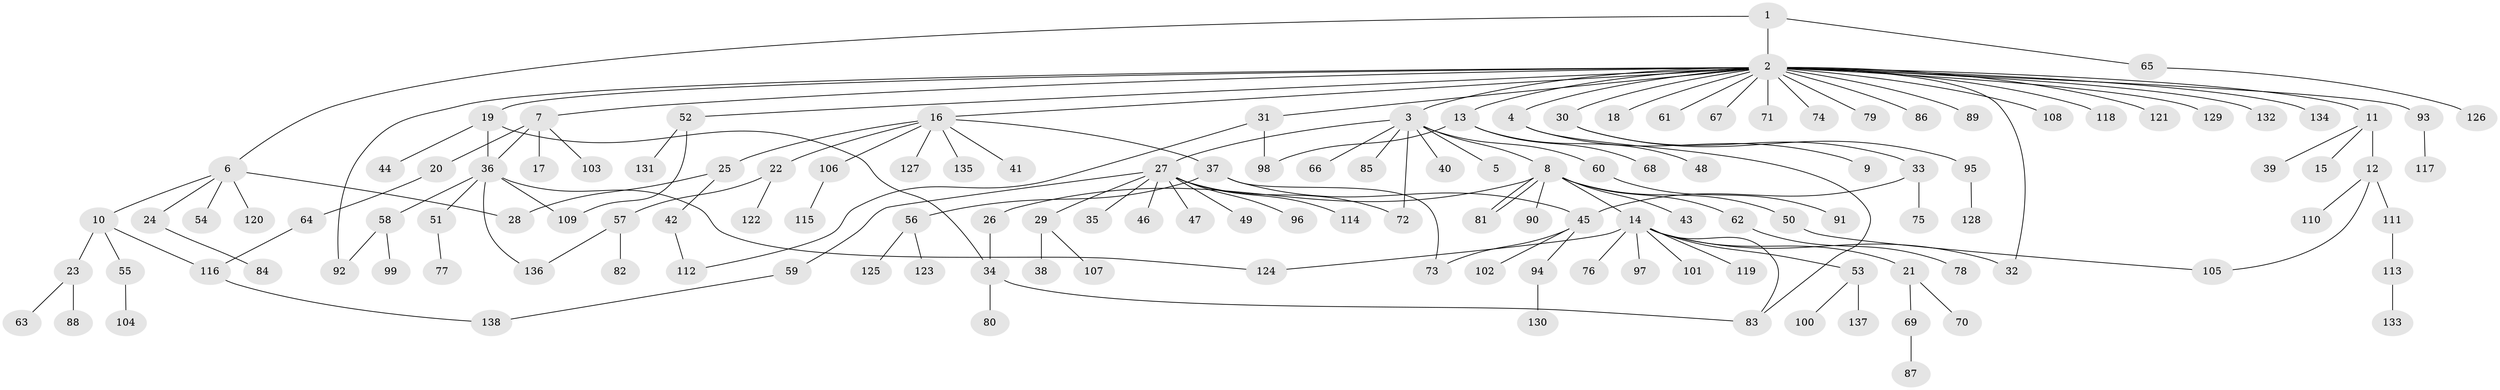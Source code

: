 // coarse degree distribution, {3: 0.0673076923076923, 29: 0.009615384615384616, 8: 0.009615384615384616, 2: 0.21153846153846154, 1: 0.5865384615384616, 5: 0.038461538461538464, 4: 0.028846153846153848, 7: 0.028846153846153848, 11: 0.019230769230769232}
// Generated by graph-tools (version 1.1) at 2025/41/03/06/25 10:41:45]
// undirected, 138 vertices, 156 edges
graph export_dot {
graph [start="1"]
  node [color=gray90,style=filled];
  1;
  2;
  3;
  4;
  5;
  6;
  7;
  8;
  9;
  10;
  11;
  12;
  13;
  14;
  15;
  16;
  17;
  18;
  19;
  20;
  21;
  22;
  23;
  24;
  25;
  26;
  27;
  28;
  29;
  30;
  31;
  32;
  33;
  34;
  35;
  36;
  37;
  38;
  39;
  40;
  41;
  42;
  43;
  44;
  45;
  46;
  47;
  48;
  49;
  50;
  51;
  52;
  53;
  54;
  55;
  56;
  57;
  58;
  59;
  60;
  61;
  62;
  63;
  64;
  65;
  66;
  67;
  68;
  69;
  70;
  71;
  72;
  73;
  74;
  75;
  76;
  77;
  78;
  79;
  80;
  81;
  82;
  83;
  84;
  85;
  86;
  87;
  88;
  89;
  90;
  91;
  92;
  93;
  94;
  95;
  96;
  97;
  98;
  99;
  100;
  101;
  102;
  103;
  104;
  105;
  106;
  107;
  108;
  109;
  110;
  111;
  112;
  113;
  114;
  115;
  116;
  117;
  118;
  119;
  120;
  121;
  122;
  123;
  124;
  125;
  126;
  127;
  128;
  129;
  130;
  131;
  132;
  133;
  134;
  135;
  136;
  137;
  138;
  1 -- 2;
  1 -- 6;
  1 -- 65;
  2 -- 3;
  2 -- 4;
  2 -- 7;
  2 -- 11;
  2 -- 13;
  2 -- 16;
  2 -- 18;
  2 -- 19;
  2 -- 30;
  2 -- 31;
  2 -- 32;
  2 -- 52;
  2 -- 61;
  2 -- 67;
  2 -- 71;
  2 -- 74;
  2 -- 79;
  2 -- 86;
  2 -- 89;
  2 -- 92;
  2 -- 93;
  2 -- 108;
  2 -- 118;
  2 -- 121;
  2 -- 129;
  2 -- 132;
  2 -- 134;
  3 -- 5;
  3 -- 8;
  3 -- 27;
  3 -- 40;
  3 -- 60;
  3 -- 66;
  3 -- 72;
  3 -- 85;
  4 -- 9;
  4 -- 83;
  6 -- 10;
  6 -- 24;
  6 -- 28;
  6 -- 54;
  6 -- 120;
  7 -- 17;
  7 -- 20;
  7 -- 36;
  7 -- 103;
  8 -- 14;
  8 -- 26;
  8 -- 43;
  8 -- 50;
  8 -- 62;
  8 -- 81;
  8 -- 81;
  8 -- 90;
  10 -- 23;
  10 -- 55;
  10 -- 116;
  11 -- 12;
  11 -- 15;
  11 -- 39;
  12 -- 105;
  12 -- 110;
  12 -- 111;
  13 -- 48;
  13 -- 68;
  13 -- 98;
  14 -- 21;
  14 -- 32;
  14 -- 53;
  14 -- 76;
  14 -- 83;
  14 -- 97;
  14 -- 101;
  14 -- 119;
  14 -- 124;
  16 -- 22;
  16 -- 25;
  16 -- 37;
  16 -- 41;
  16 -- 106;
  16 -- 127;
  16 -- 135;
  19 -- 34;
  19 -- 36;
  19 -- 44;
  20 -- 64;
  21 -- 69;
  21 -- 70;
  22 -- 57;
  22 -- 122;
  23 -- 63;
  23 -- 88;
  24 -- 84;
  25 -- 28;
  25 -- 42;
  26 -- 34;
  27 -- 29;
  27 -- 35;
  27 -- 46;
  27 -- 47;
  27 -- 49;
  27 -- 59;
  27 -- 72;
  27 -- 96;
  27 -- 114;
  29 -- 38;
  29 -- 107;
  30 -- 33;
  30 -- 95;
  31 -- 98;
  31 -- 112;
  33 -- 45;
  33 -- 75;
  34 -- 80;
  34 -- 83;
  36 -- 51;
  36 -- 58;
  36 -- 109;
  36 -- 124;
  36 -- 136;
  37 -- 45;
  37 -- 56;
  37 -- 73;
  42 -- 112;
  45 -- 73;
  45 -- 94;
  45 -- 102;
  50 -- 105;
  51 -- 77;
  52 -- 109;
  52 -- 131;
  53 -- 100;
  53 -- 137;
  55 -- 104;
  56 -- 123;
  56 -- 125;
  57 -- 82;
  57 -- 136;
  58 -- 92;
  58 -- 99;
  59 -- 138;
  60 -- 91;
  62 -- 78;
  64 -- 116;
  65 -- 126;
  69 -- 87;
  93 -- 117;
  94 -- 130;
  95 -- 128;
  106 -- 115;
  111 -- 113;
  113 -- 133;
  116 -- 138;
}
